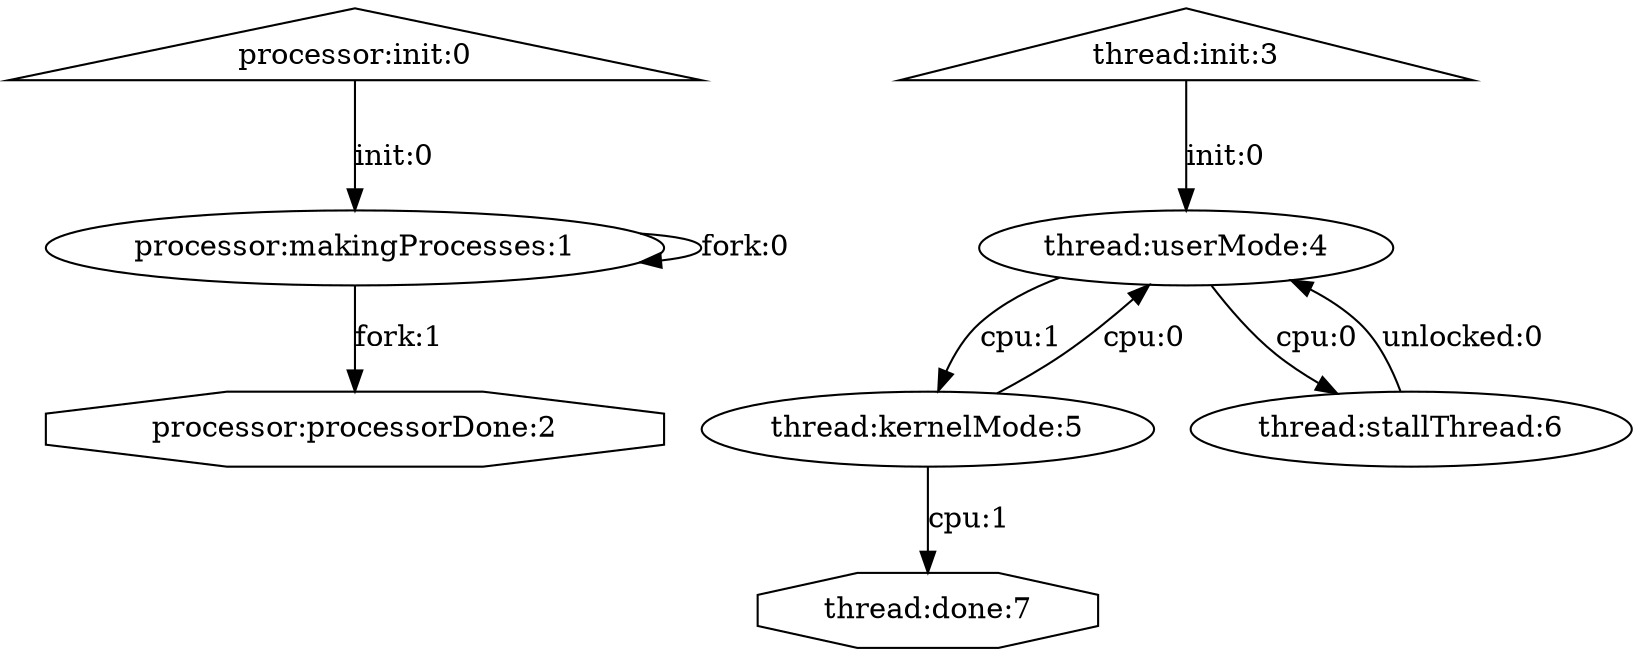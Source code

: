 digraph "ManyToMany.dot" {
    subgraph "processor" {
        "processor_init" [shape=triangle, label="processor:init:0"];
        "processor_makingProcesses" [shape=ellipse, label="processor:makingProcesses:1"];
        "processor_processorDone" [shape=octagon, label="processor:processorDone:2"];
        "processor_init" -> "processor_makingProcesses" [label = "init:0"];
        "processor_makingProcesses" -> "processor_makingProcesses" [label = "fork:0"];
        "processor_makingProcesses" -> "processor_processorDone" [label = "fork:1"];
    }
    subgraph "thread" {
        "thread_init" [shape=triangle, label="thread:init:3"];
        "thread_userMode" [shape=ellipse, label="thread:userMode:4"];
        "thread_kernelMode" [shape=ellipse, label="thread:kernelMode:5"];
        "thread_stallThread" [shape=ellipse, label="thread:stallThread:6"];
        "thread_done" [shape=octagon, label="thread:done:7"];
        "thread_init" -> "thread_userMode" [label = "init:0"];
        "thread_userMode" -> "thread_stallThread" [label = "cpu:0"];
        "thread_userMode" -> "thread_kernelMode" [label = "cpu:1"];
        "thread_kernelMode" -> "thread_userMode" [label = "cpu:0"];
        "thread_kernelMode" -> "thread_done" [label = "cpu:1"];
        "thread_stallThread" -> "thread_userMode" [label = "unlocked:0"];
    }
}
